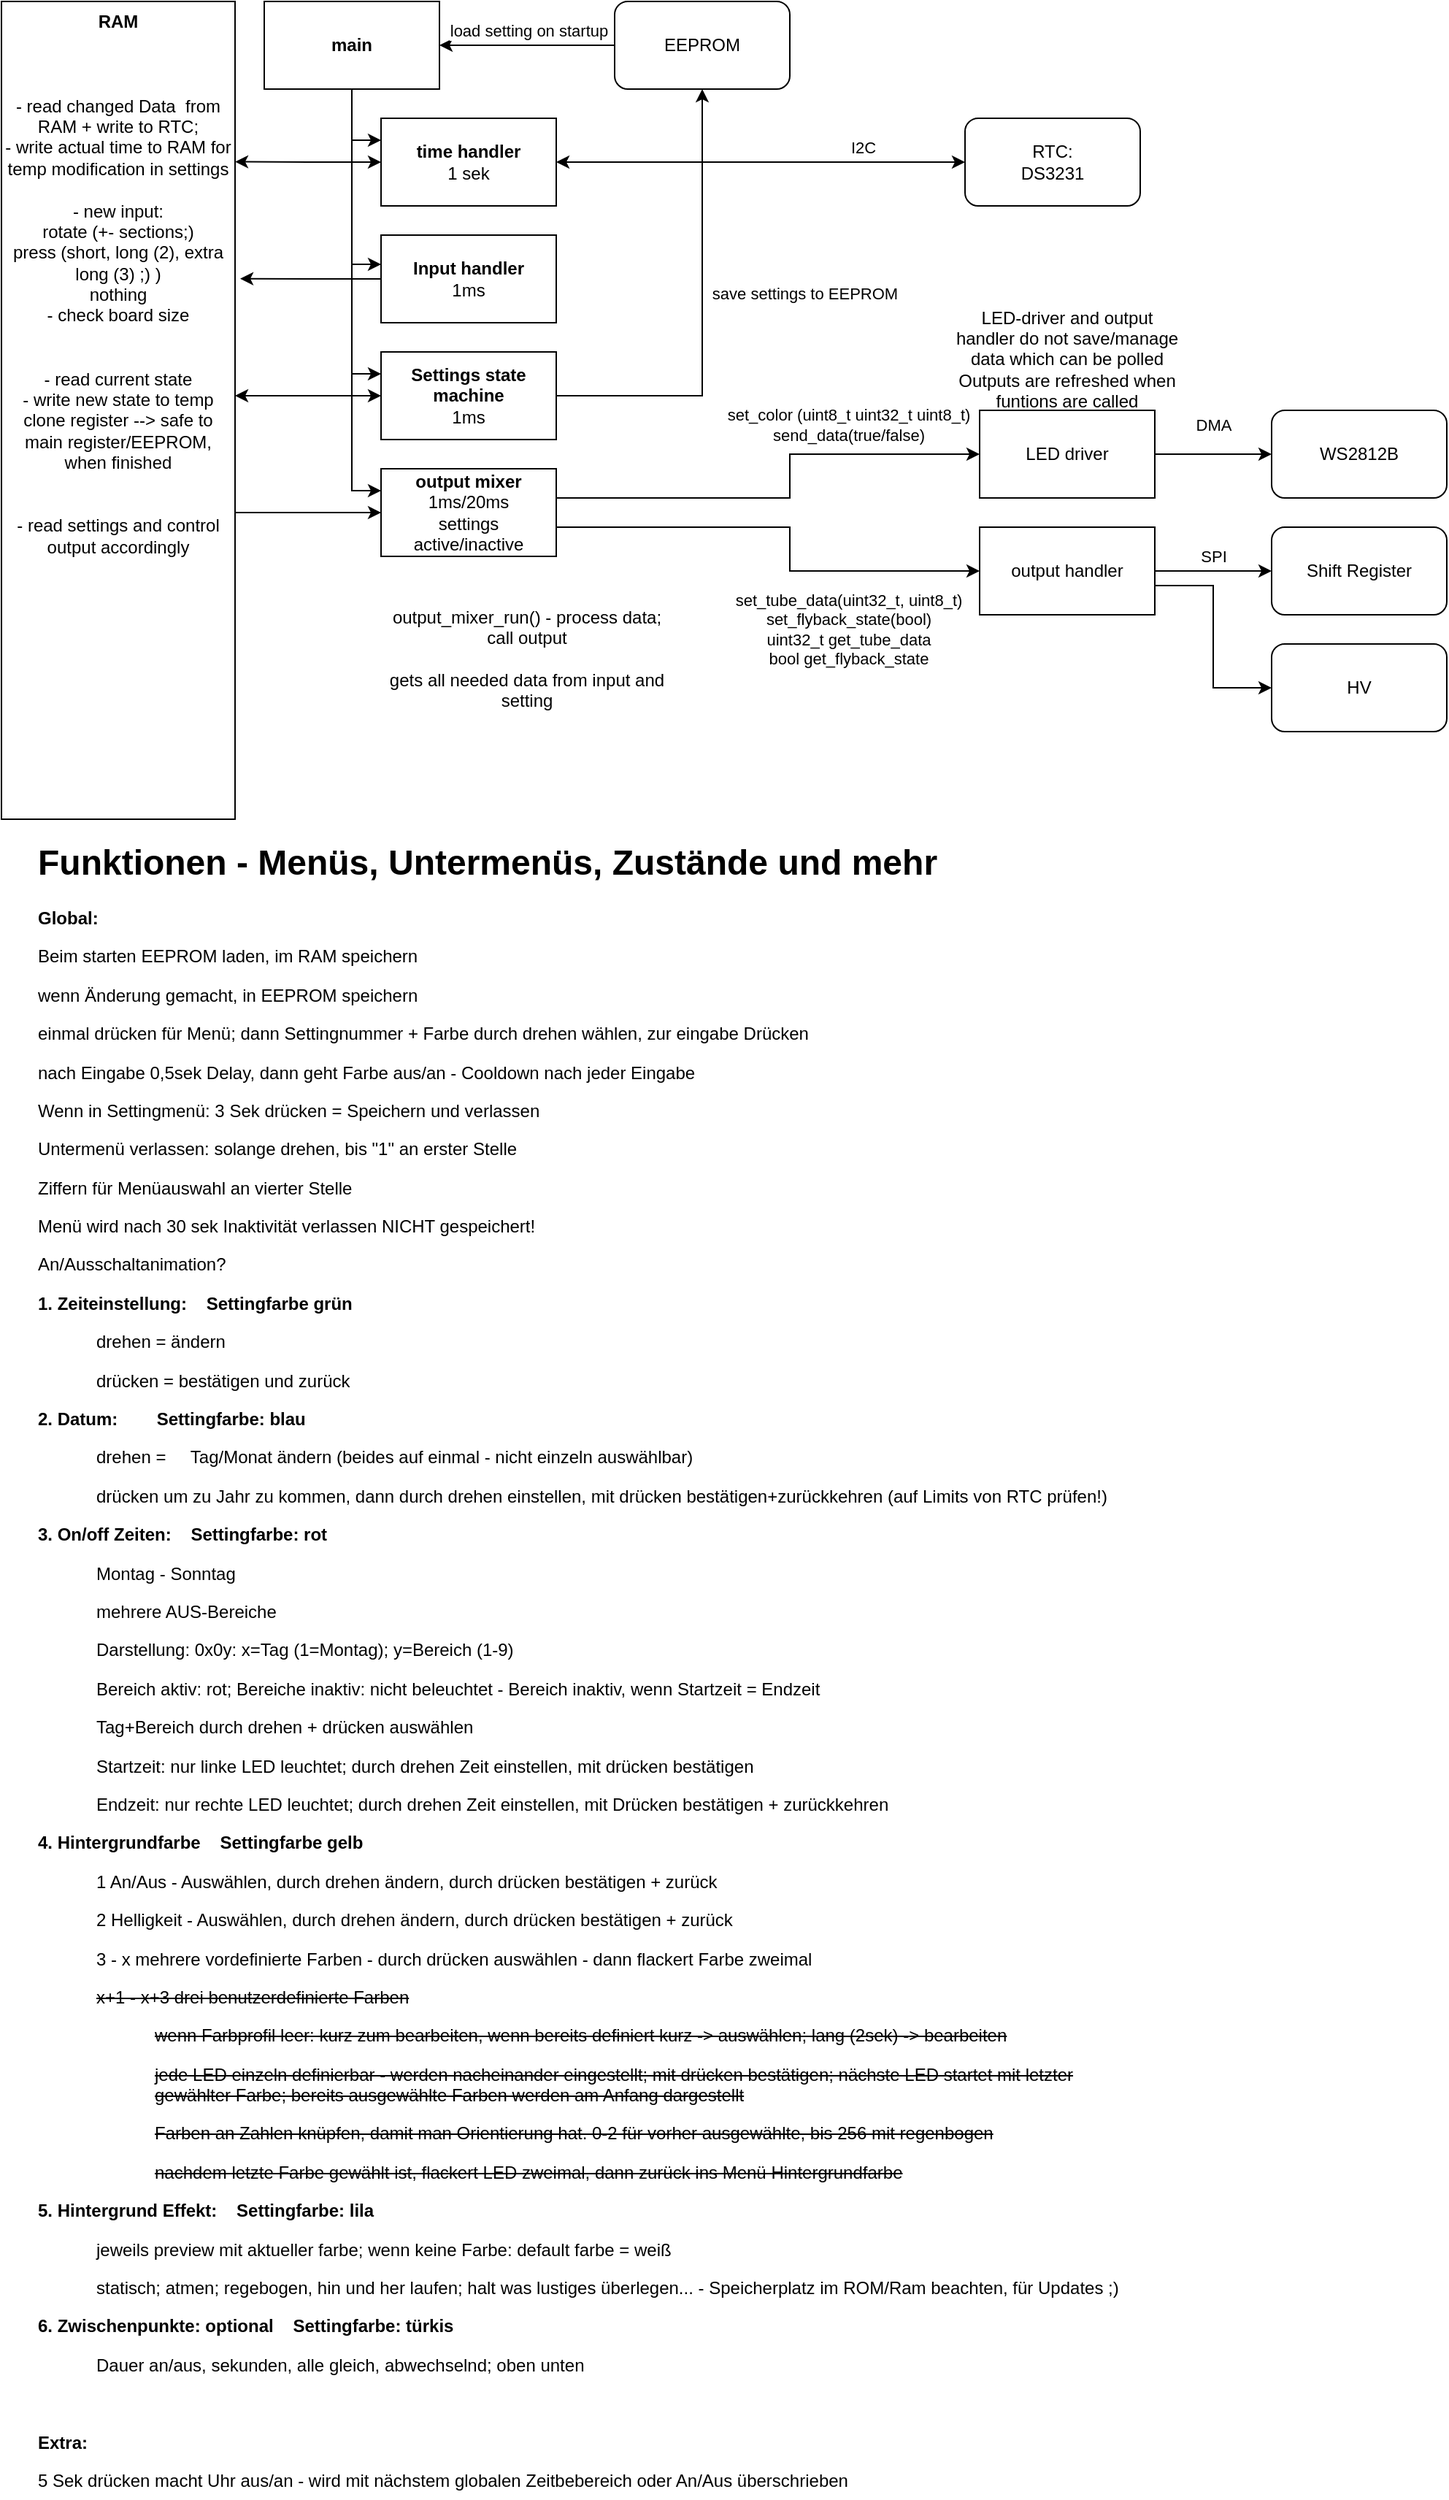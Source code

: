 <mxfile version="21.6.5" type="device">
  <diagram name="Seite-1" id="6L9HFDCO-Z73CPM4C7mu">
    <mxGraphModel dx="694" dy="421" grid="1" gridSize="10" guides="1" tooltips="1" connect="1" arrows="1" fold="1" page="1" pageScale="1" pageWidth="827" pageHeight="1169" math="0" shadow="0">
      <root>
        <mxCell id="0" />
        <mxCell id="1" parent="0" />
        <mxCell id="dpuZcx_trGLI_SxR2c36-15" style="edgeStyle=orthogonalEdgeStyle;rounded=0;orthogonalLoop=1;jettySize=auto;html=1;" parent="1" source="dpuZcx_trGLI_SxR2c36-2" target="dpuZcx_trGLI_SxR2c36-3" edge="1">
          <mxGeometry relative="1" as="geometry">
            <Array as="points">
              <mxPoint x="560" y="400" />
              <mxPoint x="560" y="430" />
            </Array>
          </mxGeometry>
        </mxCell>
        <mxCell id="GGv3wluL2XYjww3TU3gE-2" value="set_tube_data(uint32_t, uint8_t)&lt;br&gt;set_flyback_state(bool)&lt;br&gt;uint32_t get_tube_data&lt;br&gt;bool get_flyback_state" style="edgeLabel;html=1;align=center;verticalAlign=middle;resizable=0;points=[];" vertex="1" connectable="0" parent="dpuZcx_trGLI_SxR2c36-15">
          <mxGeometry x="0.423" relative="1" as="geometry">
            <mxPoint x="2" y="40" as="offset" />
          </mxGeometry>
        </mxCell>
        <mxCell id="HEFFiZdQ3YcWts2JUSH9-19" style="edgeStyle=orthogonalEdgeStyle;rounded=0;orthogonalLoop=1;jettySize=auto;html=1;entryX=0;entryY=0.5;entryDx=0;entryDy=0;" parent="1" source="dpuZcx_trGLI_SxR2c36-2" target="dpuZcx_trGLI_SxR2c36-5" edge="1">
          <mxGeometry relative="1" as="geometry">
            <Array as="points">
              <mxPoint x="560" y="380" />
              <mxPoint x="560" y="350" />
            </Array>
          </mxGeometry>
        </mxCell>
        <mxCell id="GGv3wluL2XYjww3TU3gE-1" value="set_color (uint8_t uint32_t uint8_t)&lt;br&gt;send_data(true/false)" style="edgeLabel;html=1;align=center;verticalAlign=middle;resizable=0;points=[];" vertex="1" connectable="0" parent="HEFFiZdQ3YcWts2JUSH9-19">
          <mxGeometry x="0.014" y="-1" relative="1" as="geometry">
            <mxPoint x="39" y="-48" as="offset" />
          </mxGeometry>
        </mxCell>
        <mxCell id="dpuZcx_trGLI_SxR2c36-2" value="&lt;b&gt;output mixer&lt;br&gt;&lt;/b&gt;1ms/20ms&lt;br&gt;settings active/inactive" style="rounded=0;whiteSpace=wrap;html=1;" parent="1" vertex="1">
          <mxGeometry x="280" y="360" width="120" height="60" as="geometry" />
        </mxCell>
        <mxCell id="dpuZcx_trGLI_SxR2c36-17" value="SPI" style="edgeStyle=orthogonalEdgeStyle;rounded=0;orthogonalLoop=1;jettySize=auto;html=1;entryX=0;entryY=0.5;entryDx=0;entryDy=0;" parent="1" source="dpuZcx_trGLI_SxR2c36-3" target="dpuZcx_trGLI_SxR2c36-16" edge="1">
          <mxGeometry y="10" relative="1" as="geometry">
            <mxPoint as="offset" />
          </mxGeometry>
        </mxCell>
        <mxCell id="HEFFiZdQ3YcWts2JUSH9-20" style="edgeStyle=orthogonalEdgeStyle;rounded=0;orthogonalLoop=1;jettySize=auto;html=1;entryX=0;entryY=0.5;entryDx=0;entryDy=0;" parent="1" source="dpuZcx_trGLI_SxR2c36-3" target="HEFFiZdQ3YcWts2JUSH9-18" edge="1">
          <mxGeometry relative="1" as="geometry">
            <Array as="points">
              <mxPoint x="850" y="440" />
              <mxPoint x="850" y="510" />
            </Array>
          </mxGeometry>
        </mxCell>
        <mxCell id="dpuZcx_trGLI_SxR2c36-3" value="output handler" style="rounded=0;whiteSpace=wrap;html=1;" parent="1" vertex="1">
          <mxGeometry x="690" y="400" width="120" height="60" as="geometry" />
        </mxCell>
        <mxCell id="dpuZcx_trGLI_SxR2c36-10" style="edgeStyle=orthogonalEdgeStyle;rounded=0;orthogonalLoop=1;jettySize=auto;html=1;entryX=0;entryY=0.5;entryDx=0;entryDy=0;startArrow=classic;startFill=1;" parent="1" source="dpuZcx_trGLI_SxR2c36-4" target="dpuZcx_trGLI_SxR2c36-9" edge="1">
          <mxGeometry relative="1" as="geometry" />
        </mxCell>
        <mxCell id="dpuZcx_trGLI_SxR2c36-18" value="I2C" style="edgeLabel;html=1;align=center;verticalAlign=middle;resizable=0;points=[];" parent="dpuZcx_trGLI_SxR2c36-10" vertex="1" connectable="0">
          <mxGeometry x="-0.227" y="-1" relative="1" as="geometry">
            <mxPoint x="102" y="-11" as="offset" />
          </mxGeometry>
        </mxCell>
        <mxCell id="HEFFiZdQ3YcWts2JUSH9-9" value="" style="edgeStyle=orthogonalEdgeStyle;rounded=0;orthogonalLoop=1;jettySize=auto;html=1;entryX=1;entryY=0.196;entryDx=0;entryDy=0;entryPerimeter=0;startArrow=classic;startFill=1;" parent="1" source="dpuZcx_trGLI_SxR2c36-4" target="HEFFiZdQ3YcWts2JUSH9-6" edge="1">
          <mxGeometry x="-0.002" y="-30" relative="1" as="geometry">
            <mxPoint y="60" as="offset" />
          </mxGeometry>
        </mxCell>
        <mxCell id="dpuZcx_trGLI_SxR2c36-4" value="&lt;b&gt;time handler&lt;br&gt;&lt;/b&gt;1 sek" style="rounded=0;whiteSpace=wrap;html=1;" parent="1" vertex="1">
          <mxGeometry x="280" y="120" width="120" height="60" as="geometry" />
        </mxCell>
        <mxCell id="dpuZcx_trGLI_SxR2c36-14" value="DMA" style="edgeStyle=orthogonalEdgeStyle;rounded=0;orthogonalLoop=1;jettySize=auto;html=1;entryX=0;entryY=0.5;entryDx=0;entryDy=0;" parent="1" source="dpuZcx_trGLI_SxR2c36-5" target="dpuZcx_trGLI_SxR2c36-11" edge="1">
          <mxGeometry y="20" relative="1" as="geometry">
            <mxPoint as="offset" />
          </mxGeometry>
        </mxCell>
        <mxCell id="dpuZcx_trGLI_SxR2c36-5" value="LED driver" style="rounded=0;whiteSpace=wrap;html=1;" parent="1" vertex="1">
          <mxGeometry x="690" y="320" width="120" height="60" as="geometry" />
        </mxCell>
        <mxCell id="HEFFiZdQ3YcWts2JUSH9-16" style="edgeStyle=orthogonalEdgeStyle;rounded=0;orthogonalLoop=1;jettySize=auto;html=1;entryX=1.022;entryY=0.339;entryDx=0;entryDy=0;entryPerimeter=0;" parent="1" source="dpuZcx_trGLI_SxR2c36-6" target="HEFFiZdQ3YcWts2JUSH9-6" edge="1">
          <mxGeometry relative="1" as="geometry" />
        </mxCell>
        <mxCell id="dpuZcx_trGLI_SxR2c36-6" value="&lt;b&gt;Input handler&lt;br&gt;&lt;/b&gt;1ms" style="rounded=0;whiteSpace=wrap;html=1;" parent="1" vertex="1">
          <mxGeometry x="280" y="200" width="120" height="60" as="geometry" />
        </mxCell>
        <mxCell id="HEFFiZdQ3YcWts2JUSH9-24" style="edgeStyle=orthogonalEdgeStyle;rounded=0;orthogonalLoop=1;jettySize=auto;html=1;entryX=0.5;entryY=1;entryDx=0;entryDy=0;" parent="1" source="dpuZcx_trGLI_SxR2c36-7" target="HEFFiZdQ3YcWts2JUSH9-23" edge="1">
          <mxGeometry relative="1" as="geometry">
            <Array as="points">
              <mxPoint x="500" y="310" />
            </Array>
          </mxGeometry>
        </mxCell>
        <mxCell id="HEFFiZdQ3YcWts2JUSH9-25" value="save settings to EEPROM" style="edgeLabel;html=1;align=center;verticalAlign=middle;resizable=0;points=[];" parent="HEFFiZdQ3YcWts2JUSH9-24" vertex="1" connectable="0">
          <mxGeometry x="0.019" y="-2" relative="1" as="geometry">
            <mxPoint x="68" y="-12" as="offset" />
          </mxGeometry>
        </mxCell>
        <mxCell id="dpuZcx_trGLI_SxR2c36-7" value="&lt;b&gt;Settings state machine&lt;br&gt;&lt;/b&gt;1ms" style="rounded=0;whiteSpace=wrap;html=1;" parent="1" vertex="1">
          <mxGeometry x="280" y="280" width="120" height="60" as="geometry" />
        </mxCell>
        <mxCell id="HEFFiZdQ3YcWts2JUSH9-8" style="edgeStyle=orthogonalEdgeStyle;rounded=0;orthogonalLoop=1;jettySize=auto;html=1;entryX=0;entryY=0.25;entryDx=0;entryDy=0;" parent="1" source="dpuZcx_trGLI_SxR2c36-8" target="dpuZcx_trGLI_SxR2c36-4" edge="1">
          <mxGeometry relative="1" as="geometry" />
        </mxCell>
        <mxCell id="HEFFiZdQ3YcWts2JUSH9-10" style="edgeStyle=orthogonalEdgeStyle;rounded=0;orthogonalLoop=1;jettySize=auto;html=1;" parent="1" source="dpuZcx_trGLI_SxR2c36-8" edge="1">
          <mxGeometry relative="1" as="geometry">
            <mxPoint x="280" y="220" as="targetPoint" />
            <Array as="points">
              <mxPoint x="260" y="220" />
              <mxPoint x="280" y="220" />
            </Array>
          </mxGeometry>
        </mxCell>
        <mxCell id="HEFFiZdQ3YcWts2JUSH9-13" style="edgeStyle=orthogonalEdgeStyle;rounded=0;orthogonalLoop=1;jettySize=auto;html=1;entryX=0;entryY=0.25;entryDx=0;entryDy=0;" parent="1" source="dpuZcx_trGLI_SxR2c36-8" target="dpuZcx_trGLI_SxR2c36-7" edge="1">
          <mxGeometry relative="1" as="geometry" />
        </mxCell>
        <mxCell id="HEFFiZdQ3YcWts2JUSH9-14" style="edgeStyle=orthogonalEdgeStyle;rounded=0;orthogonalLoop=1;jettySize=auto;html=1;entryX=0;entryY=0.25;entryDx=0;entryDy=0;" parent="1" source="dpuZcx_trGLI_SxR2c36-8" target="dpuZcx_trGLI_SxR2c36-2" edge="1">
          <mxGeometry relative="1" as="geometry" />
        </mxCell>
        <mxCell id="dpuZcx_trGLI_SxR2c36-8" value="&lt;b&gt;main&lt;/b&gt;" style="rounded=0;whiteSpace=wrap;html=1;" parent="1" vertex="1">
          <mxGeometry x="200" y="40" width="120" height="60" as="geometry" />
        </mxCell>
        <mxCell id="dpuZcx_trGLI_SxR2c36-9" value="RTC: &lt;br&gt;DS3231" style="rounded=1;whiteSpace=wrap;html=1;" parent="1" vertex="1">
          <mxGeometry x="680" y="120" width="120" height="60" as="geometry" />
        </mxCell>
        <mxCell id="dpuZcx_trGLI_SxR2c36-11" value="WS2812B" style="rounded=1;whiteSpace=wrap;html=1;" parent="1" vertex="1">
          <mxGeometry x="890" y="320" width="120" height="60" as="geometry" />
        </mxCell>
        <mxCell id="dpuZcx_trGLI_SxR2c36-16" value="Shift Register" style="rounded=1;whiteSpace=wrap;html=1;" parent="1" vertex="1">
          <mxGeometry x="890" y="400" width="120" height="60" as="geometry" />
        </mxCell>
        <mxCell id="dpuZcx_trGLI_SxR2c36-22" value="&lt;h1&gt;Funktionen - Menüs, Untermenüs, Zustände und mehr&lt;/h1&gt;&lt;p&gt;&lt;b&gt;Global:&lt;/b&gt;&lt;/p&gt;&lt;p&gt;Beim starten EEPROM laden, im RAM speichern&lt;/p&gt;&lt;p&gt;wenn Änderung gemacht, in EEPROM speichern&lt;/p&gt;&lt;p&gt;einmal drücken für Menü; dann Settingnummer + Farbe durch drehen wählen, zur eingabe Drücken&lt;/p&gt;&lt;p&gt;nach Eingabe 0,5sek Delay, dann geht Farbe aus/an - Cooldown nach jeder Eingabe&lt;br&gt;&lt;/p&gt;&lt;p&gt;Wenn in Settingmenü: 3 Sek drücken = Speichern und verlassen&lt;/p&gt;&lt;p&gt;Untermenü verlassen: solange drehen, bis &quot;1&quot; an erster Stelle&lt;/p&gt;&lt;p&gt;Ziffern für Menüauswahl an vierter Stelle&lt;/p&gt;&lt;p&gt;Menü wird nach 30 sek Inaktivität verlassen NICHT gespeichert!&lt;/p&gt;&lt;p&gt;An/Ausschaltanimation?&lt;/p&gt;&lt;p&gt;&lt;b&gt;1. Zeiteinstellung:&lt;span style=&quot;&quot;&gt;&amp;nbsp;&amp;nbsp;&amp;nbsp;&amp;nbsp;&lt;/span&gt;Settingfarbe grün&lt;br&gt;&lt;/b&gt;&lt;/p&gt;&lt;blockquote style=&quot;margin: 0 0 0 40px; border: none; padding: 0px;&quot;&gt;&lt;p&gt;&lt;span style=&quot;&quot;&gt; drehen = ändern&lt;/span&gt;&lt;/p&gt;&lt;/blockquote&gt;&lt;blockquote style=&quot;margin: 0 0 0 40px; border: none; padding: 0px;&quot;&gt;&lt;p&gt;&lt;span style=&quot;&quot;&gt;drücken = bestätigen und zurück&lt;/span&gt;&lt;/p&gt;&lt;/blockquote&gt;&lt;p&gt;&lt;b&gt;2. Datum:&lt;span style=&quot;&quot;&gt;&lt;span style=&quot;white-space: pre;&quot;&gt;&amp;nbsp;&amp;nbsp;&amp;nbsp;&amp;nbsp;&lt;/span&gt;&lt;/span&gt;&lt;span style=&quot;&quot;&gt;&lt;span style=&quot;white-space: pre;&quot;&gt;&amp;nbsp;&amp;nbsp;&amp;nbsp;&amp;nbsp;&lt;/span&gt;&lt;/span&gt;Settingfarbe: blau&lt;/b&gt;&lt;/p&gt;&lt;blockquote style=&quot;margin: 0 0 0 40px; border: none; padding: 0px;&quot;&gt;&lt;p&gt;&lt;span style=&quot;&quot;&gt;drehen = &lt;span style=&quot;white-space: pre;&quot;&gt;&amp;nbsp;&amp;nbsp;&amp;nbsp;&amp;nbsp;&lt;/span&gt;&lt;/span&gt;Tag/Monat ändern (beides auf einmal - nicht einzeln auswählbar)&lt;/p&gt;&lt;/blockquote&gt;&lt;blockquote style=&quot;margin: 0 0 0 40px; border: none; padding: 0px;&quot;&gt;&lt;p&gt;drücken um zu Jahr zu kommen, dann durch drehen einstellen, mit drücken bestätigen+zurückkehren (auf Limits von RTC prüfen!)&lt;/p&gt;&lt;/blockquote&gt;&lt;p&gt;&lt;b&gt;3. On/off Zeiten:&lt;span style=&quot;&quot;&gt;&lt;span style=&quot;white-space: pre;&quot;&gt;&amp;nbsp;&amp;nbsp;&amp;nbsp;&amp;nbsp;&lt;/span&gt;&lt;/span&gt;Settingfarbe: rot&lt;/b&gt;&lt;/p&gt;&lt;blockquote style=&quot;margin: 0 0 0 40px; border: none; padding: 0px;&quot;&gt;&lt;p&gt;&lt;span style=&quot;&quot;&gt;&lt;span style=&quot;&quot;&gt;&lt;span style=&quot;&quot;&gt; &lt;/span&gt;&lt;/span&gt;&lt;/span&gt;Montag - Sonntag&lt;/p&gt;&lt;/blockquote&gt;&lt;blockquote style=&quot;margin: 0 0 0 40px; border: none; padding: 0px;&quot;&gt;&lt;p&gt;&lt;span style=&quot;&quot;&gt; &lt;/span&gt;mehrere AUS-Bereiche&lt;/p&gt;&lt;/blockquote&gt;&lt;blockquote style=&quot;margin: 0 0 0 40px; border: none; padding: 0px;&quot;&gt;&lt;p&gt;Darstellung: 0x0y: x=Tag (1=Montag); y=Bereich (1-9)&lt;/p&gt;&lt;p&gt;&lt;span style=&quot;background-color: initial;&quot;&gt;Bereich aktiv: rot; Bereiche inaktiv: nicht beleuchtet - Bereich inaktiv, wenn Startzeit = Endzeit&lt;/span&gt;&lt;/p&gt;&lt;p&gt;&lt;span style=&quot;background-color: initial;&quot;&gt;Tag+Bereich durch drehen + drücken auswählen&lt;/span&gt;&lt;/p&gt;&lt;p&gt;&lt;span style=&quot;background-color: initial;&quot;&gt;Startzeit: nur linke LED leuchtet; durch drehen Zeit einstellen, mit drücken bestätigen&lt;/span&gt;&lt;/p&gt;&lt;/blockquote&gt;&lt;blockquote style=&quot;margin: 0 0 0 40px; border: none; padding: 0px;&quot;&gt;&lt;p&gt;Endzeit: nur rechte LED leuchtet; durch drehen Zeit einstellen, mit Drücken bestätigen + zurückkehren&lt;/p&gt;&lt;/blockquote&gt;&lt;p&gt;&lt;span style=&quot;&quot;&gt;&lt;b&gt;4. Hintergrundfarbe&lt;span style=&quot;&quot;&gt;&lt;span style=&quot;white-space: pre;&quot;&gt;&amp;nbsp;&amp;nbsp;&amp;nbsp;&amp;nbsp;&lt;/span&gt;&lt;/span&gt;Settingfarbe gelb&lt;/b&gt;&lt;/span&gt;&lt;/p&gt;&lt;blockquote style=&quot;margin: 0 0 0 40px; border: none; padding: 0px;&quot;&gt;&lt;p&gt;&lt;span style=&quot;&quot;&gt;1 An/Aus - Auswählen, durch drehen ändern, durch drücken bestätigen + zurück&lt;/span&gt;&lt;/p&gt;&lt;p&gt;&lt;span style=&quot;background-color: initial;&quot;&gt;2 Helligkeit&amp;nbsp;&lt;/span&gt;&lt;span style=&quot;background-color: initial;&quot;&gt;- Auswählen, durch drehen ändern, durch drücken bestätigen + zurück&lt;/span&gt;&lt;/p&gt;&lt;p&gt;&lt;span style=&quot;background-color: initial;&quot;&gt;3 - x mehrere vordefinierte Farben - durch drücken auswählen - dann flackert Farbe zweimal&lt;/span&gt;&lt;/p&gt;&lt;p&gt;&lt;span style=&quot;background-color: initial;&quot;&gt;&lt;strike&gt;x+1 - x+3 drei benutzerdefinierte Farben&lt;/strike&gt;&lt;/span&gt;&lt;/p&gt;&lt;/blockquote&gt;&lt;blockquote style=&quot;margin: 0 0 0 40px; border: none; padding: 0px;&quot;&gt;&lt;blockquote style=&quot;margin: 0 0 0 40px; border: none; padding: 0px;&quot;&gt;&lt;p&gt;&lt;strike&gt;&lt;span style=&quot;&quot;&gt;wenn Farbprofil leer: kurz zum bearbeiten, wenn bereits definiert kurz -&amp;gt; auswählen&lt;/span&gt;;&amp;nbsp;&lt;span style=&quot;background-color: initial;&quot;&gt;lang (2sek) -&amp;gt; bearbeiten&lt;/span&gt;&lt;/strike&gt;&lt;/p&gt;&lt;/blockquote&gt;&lt;/blockquote&gt;&lt;blockquote style=&quot;margin: 0 0 0 40px; border: none; padding: 0px;&quot;&gt;&lt;blockquote style=&quot;margin: 0 0 0 40px; border: none; padding: 0px;&quot;&gt;&lt;p&gt;&lt;span style=&quot;background-color: initial;&quot;&gt;&lt;strike&gt;jede LED einzeln definierbar - werden nacheinander eingestellt; mit drücken bestätigen; nächste LED startet mit letzter gewählter Farbe; bereits ausgewählte Farben werden am Anfang dargestellt&lt;/strike&gt;&lt;/span&gt;&lt;/p&gt;&lt;p&gt;&lt;span style=&quot;background-color: initial;&quot;&gt;&lt;strike&gt;Farben an Zahlen knüpfen, damit man Orientierung hat. 0-2 für vorher ausgewählte, bis 256 mit regenbogen&lt;/strike&gt;&lt;/span&gt;&lt;/p&gt;&lt;p&gt;&lt;span style=&quot;background-color: initial;&quot;&gt;&lt;strike&gt;nachdem letzte Farbe gewählt ist, flackert LED zweimal, dann zurück ins Menü Hintergrundfarbe&lt;/strike&gt;&lt;/span&gt;&lt;/p&gt;&lt;/blockquote&gt;&lt;/blockquote&gt;&lt;p&gt;&lt;b style=&quot;background-color: initial;&quot;&gt;5. Hintergrund Effekt:&lt;span style=&quot;white-space: pre;&quot;&gt;&amp;nbsp;&amp;nbsp;&amp;nbsp;&amp;nbsp;&lt;/span&gt;Settingfarbe: lila&lt;/b&gt;&lt;/p&gt;&lt;blockquote style=&quot;margin: 0 0 0 40px; border: none; padding: 0px;&quot;&gt;&lt;p&gt;&lt;span style=&quot;&quot;&gt;jeweils preview mit aktueller farbe; wenn keine Farbe: default farbe = weiß&lt;/span&gt;&lt;/p&gt;&lt;/blockquote&gt;&lt;blockquote style=&quot;margin: 0 0 0 40px; border: none; padding: 0px;&quot;&gt;&lt;p&gt;&lt;span style=&quot;&quot;&gt;statisch; atmen; regebogen, hin und her laufen; halt was lustiges überlegen... - Speicherplatz im ROM/Ram beachten, für Updates ;)&lt;/span&gt;&lt;/p&gt;&lt;/blockquote&gt;&lt;p&gt;&lt;b style=&quot;background-color: initial;&quot;&gt;6. Zwischenpunkte: optional&lt;span style=&quot;white-space: pre;&quot;&gt;&amp;nbsp;&amp;nbsp;&amp;nbsp;&amp;nbsp;&lt;/span&gt;Settingfarbe: türkis&lt;/b&gt;&lt;br&gt;&lt;/p&gt;&lt;blockquote style=&quot;margin: 0 0 0 40px; border: none; padding: 0px;&quot;&gt;&lt;p&gt;&lt;span style=&quot;&quot;&gt;Dauer an/aus, sekunden, alle gleich, abwechselnd; oben unten&lt;/span&gt;&lt;/p&gt;&lt;/blockquote&gt;&lt;p&gt;&lt;span style=&quot;&quot;&gt;&lt;br&gt;&lt;/span&gt;&lt;/p&gt;&lt;p&gt;&lt;span style=&quot;&quot;&gt;&lt;b&gt;Extra:&lt;/b&gt;&lt;/span&gt;&lt;/p&gt;&lt;p&gt;&lt;span style=&quot;&quot;&gt;&lt;span style=&quot;&quot;&gt; &lt;/span&gt;5 Sek drücken macht Uhr aus/an - wird mit nächstem globalen Zeitbebereich oder An/Aus überschrieben&lt;br&gt;&lt;/span&gt;&lt;/p&gt;&lt;p&gt;&lt;br&gt;&lt;/p&gt;" style="text;html=1;strokeColor=none;fillColor=none;spacing=5;spacingTop=-20;whiteSpace=wrap;overflow=hidden;rounded=0;" parent="1" vertex="1">
          <mxGeometry x="40" y="610" width="760" height="1140" as="geometry" />
        </mxCell>
        <mxCell id="HEFFiZdQ3YcWts2JUSH9-17" style="edgeStyle=orthogonalEdgeStyle;rounded=0;orthogonalLoop=1;jettySize=auto;html=1;entryX=0;entryY=0.5;entryDx=0;entryDy=0;startArrow=classic;startFill=1;" parent="1" source="HEFFiZdQ3YcWts2JUSH9-6" target="dpuZcx_trGLI_SxR2c36-7" edge="1">
          <mxGeometry relative="1" as="geometry">
            <Array as="points">
              <mxPoint x="180" y="310" />
              <mxPoint x="180" y="310" />
            </Array>
          </mxGeometry>
        </mxCell>
        <mxCell id="HEFFiZdQ3YcWts2JUSH9-22" style="edgeStyle=orthogonalEdgeStyle;rounded=0;orthogonalLoop=1;jettySize=auto;html=1;entryX=0;entryY=0.5;entryDx=0;entryDy=0;" parent="1" source="HEFFiZdQ3YcWts2JUSH9-6" target="dpuZcx_trGLI_SxR2c36-2" edge="1">
          <mxGeometry relative="1" as="geometry">
            <Array as="points">
              <mxPoint x="210" y="390" />
              <mxPoint x="210" y="390" />
            </Array>
          </mxGeometry>
        </mxCell>
        <mxCell id="HEFFiZdQ3YcWts2JUSH9-6" value="&lt;b&gt;RAM&lt;/b&gt;&lt;br&gt;&lt;br&gt;&lt;br&gt;&lt;br&gt;- read changed Data&amp;nbsp; from RAM + write to RTC;&lt;br&gt;- write actual time to RAM for temp modification in settings&lt;br&gt;&lt;br&gt;- new input:&lt;br&gt;rotate (+- sections;)&lt;br&gt;press (short, long (2), extra long (3) ;) )&lt;br&gt;nothing&lt;br&gt;- check board size&lt;br&gt;&lt;br&gt;&lt;br&gt;- read current state&lt;br&gt;- write new state to temp clone register --&amp;gt; safe to main register/EEPROM, when finished&lt;br&gt;&lt;br&gt;&lt;br&gt;- read settings and control output accordingly" style="rounded=0;whiteSpace=wrap;html=1;verticalAlign=top;" parent="1" vertex="1">
          <mxGeometry x="20" y="40" width="160" height="560" as="geometry" />
        </mxCell>
        <mxCell id="HEFFiZdQ3YcWts2JUSH9-18" value="HV" style="rounded=1;whiteSpace=wrap;html=1;" parent="1" vertex="1">
          <mxGeometry x="890" y="480" width="120" height="60" as="geometry" />
        </mxCell>
        <mxCell id="HEFFiZdQ3YcWts2JUSH9-27" style="edgeStyle=orthogonalEdgeStyle;rounded=0;orthogonalLoop=1;jettySize=auto;html=1;entryX=1;entryY=0.5;entryDx=0;entryDy=0;" parent="1" source="HEFFiZdQ3YcWts2JUSH9-23" target="dpuZcx_trGLI_SxR2c36-8" edge="1">
          <mxGeometry relative="1" as="geometry" />
        </mxCell>
        <mxCell id="HEFFiZdQ3YcWts2JUSH9-28" value="load setting on startup" style="edgeLabel;html=1;align=center;verticalAlign=middle;resizable=0;points=[];" parent="HEFFiZdQ3YcWts2JUSH9-27" vertex="1" connectable="0">
          <mxGeometry x="0.211" y="1" relative="1" as="geometry">
            <mxPoint x="13" y="-11" as="offset" />
          </mxGeometry>
        </mxCell>
        <mxCell id="HEFFiZdQ3YcWts2JUSH9-23" value="EEPROM" style="rounded=1;whiteSpace=wrap;html=1;" parent="1" vertex="1">
          <mxGeometry x="440" y="40" width="120" height="60" as="geometry" />
        </mxCell>
        <mxCell id="GGv3wluL2XYjww3TU3gE-4" value="LED-driver and output handler do not save/manage data which can be polled&lt;br&gt;Outputs are refreshed when funtions are called" style="text;html=1;strokeColor=none;fillColor=none;align=center;verticalAlign=middle;whiteSpace=wrap;rounded=0;" vertex="1" parent="1">
          <mxGeometry x="670" y="270" width="160" height="30" as="geometry" />
        </mxCell>
        <mxCell id="GGv3wluL2XYjww3TU3gE-5" value="output_mixer_run() - process data; call output&lt;br&gt;&lt;br&gt;gets all needed data from input and setting" style="text;html=1;strokeColor=none;fillColor=none;align=center;verticalAlign=middle;whiteSpace=wrap;rounded=0;" vertex="1" parent="1">
          <mxGeometry x="280" y="420" width="200" height="140" as="geometry" />
        </mxCell>
      </root>
    </mxGraphModel>
  </diagram>
</mxfile>
